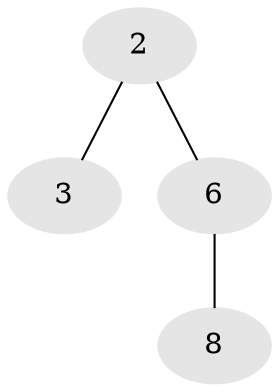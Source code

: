 // Generated by graph-tools (version 1.1) at 2025/46/02/15/25 05:46:28]
// undirected, 4 vertices, 3 edges
graph export_dot {
graph [start="1"]
  node [color=gray90,style=filled];
  2 [super="+1+19"];
  3 [super="+4+5+20"];
  6 [super="+7+12"];
  8 [super="+14+18"];
  2 -- 3;
  2 -- 6;
  6 -- 8;
}
